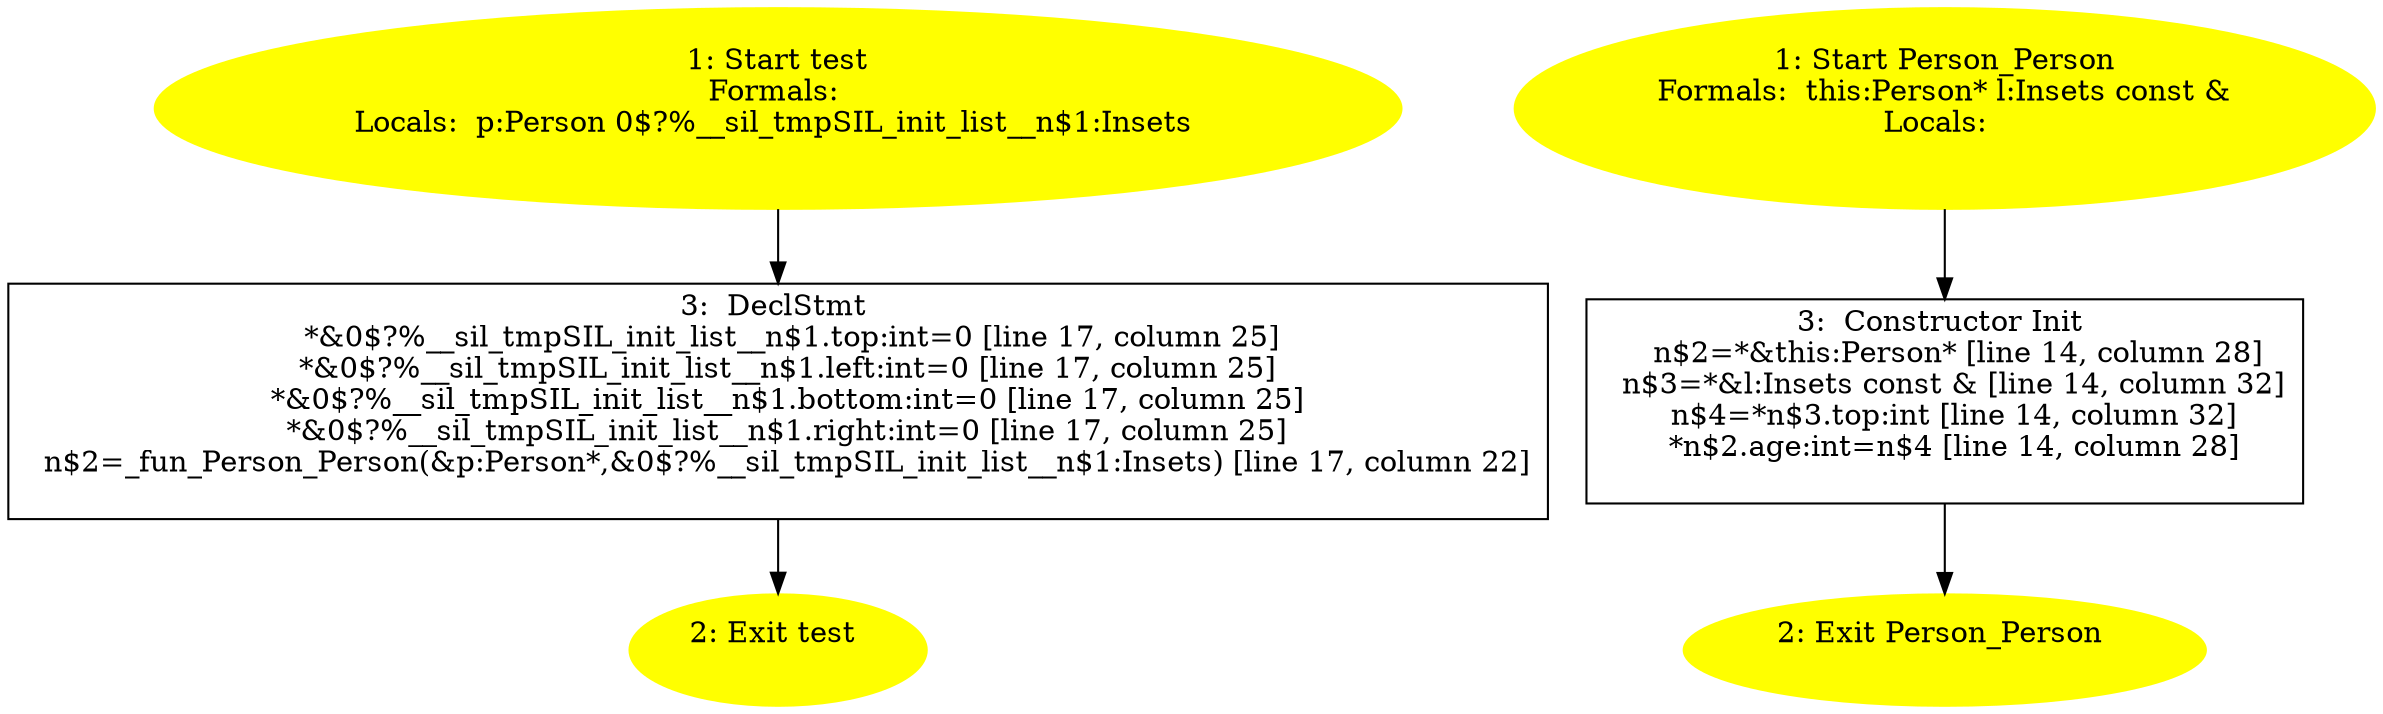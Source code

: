 /* @generated */
digraph cfg {
"test#18241244337164948030.afc14f193ad97442f67ac7183be789bc_1" [label="1: Start test\nFormals: \nLocals:  p:Person 0$?%__sil_tmpSIL_init_list__n$1:Insets \n  " color=yellow style=filled]
	

	 "test#18241244337164948030.afc14f193ad97442f67ac7183be789bc_1" -> "test#18241244337164948030.afc14f193ad97442f67ac7183be789bc_3" ;
"test#18241244337164948030.afc14f193ad97442f67ac7183be789bc_2" [label="2: Exit test \n  " color=yellow style=filled]
	

"test#18241244337164948030.afc14f193ad97442f67ac7183be789bc_3" [label="3:  DeclStmt \n   *&0$?%__sil_tmpSIL_init_list__n$1.top:int=0 [line 17, column 25]\n  *&0$?%__sil_tmpSIL_init_list__n$1.left:int=0 [line 17, column 25]\n  *&0$?%__sil_tmpSIL_init_list__n$1.bottom:int=0 [line 17, column 25]\n  *&0$?%__sil_tmpSIL_init_list__n$1.right:int=0 [line 17, column 25]\n  n$2=_fun_Person_Person(&p:Person*,&0$?%__sil_tmpSIL_init_list__n$1:Insets) [line 17, column 22]\n " shape="box"]
	

	 "test#18241244337164948030.afc14f193ad97442f67ac7183be789bc_3" -> "test#18241244337164948030.afc14f193ad97442f67ac7183be789bc_2" ;
"Person#Person#{5857402560744521252}.6ef0efc697f825c2030746b71de7fd56_1" [label="1: Start Person_Person\nFormals:  this:Person* l:Insets const &\nLocals:  \n  " color=yellow style=filled]
	

	 "Person#Person#{5857402560744521252}.6ef0efc697f825c2030746b71de7fd56_1" -> "Person#Person#{5857402560744521252}.6ef0efc697f825c2030746b71de7fd56_3" ;
"Person#Person#{5857402560744521252}.6ef0efc697f825c2030746b71de7fd56_2" [label="2: Exit Person_Person \n  " color=yellow style=filled]
	

"Person#Person#{5857402560744521252}.6ef0efc697f825c2030746b71de7fd56_3" [label="3:  Constructor Init \n   n$2=*&this:Person* [line 14, column 28]\n  n$3=*&l:Insets const & [line 14, column 32]\n  n$4=*n$3.top:int [line 14, column 32]\n  *n$2.age:int=n$4 [line 14, column 28]\n " shape="box"]
	

	 "Person#Person#{5857402560744521252}.6ef0efc697f825c2030746b71de7fd56_3" -> "Person#Person#{5857402560744521252}.6ef0efc697f825c2030746b71de7fd56_2" ;
}
